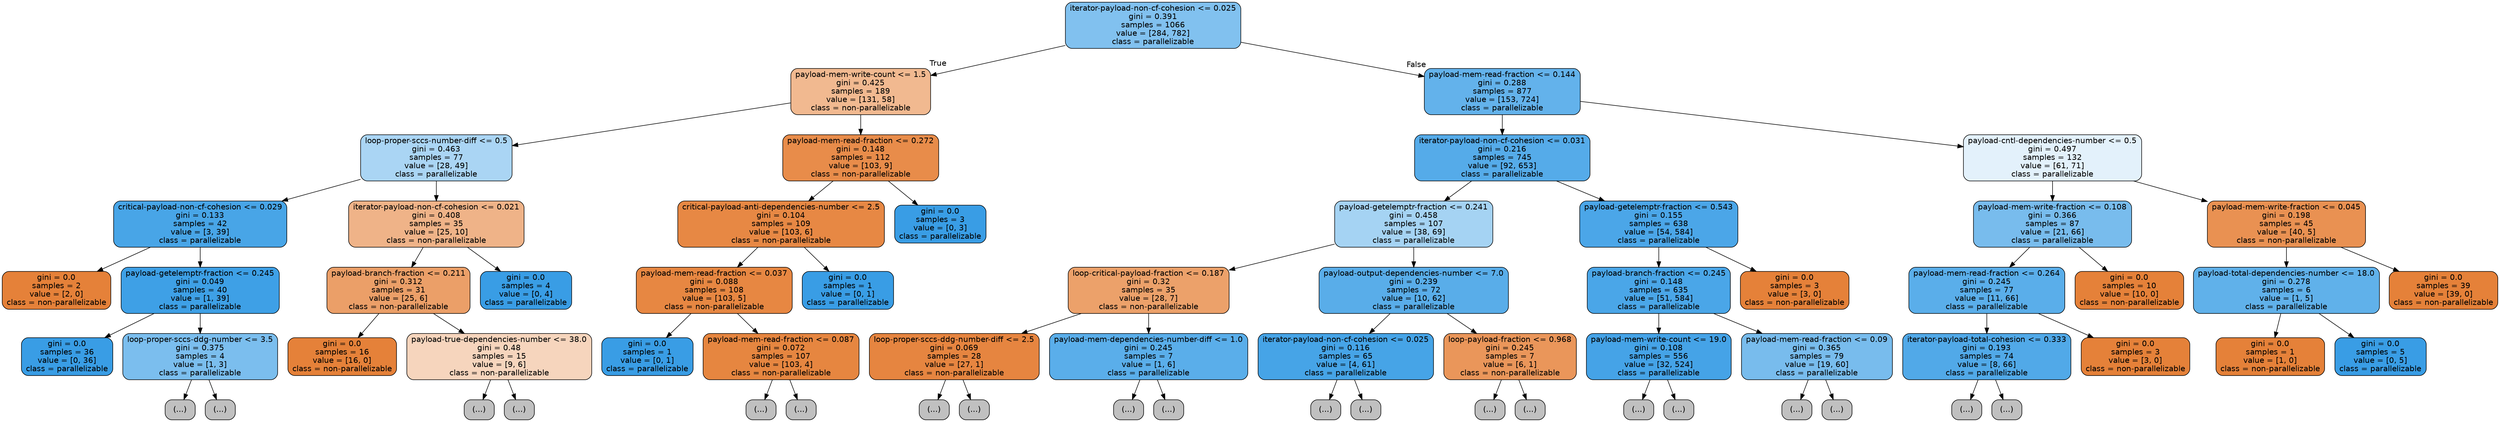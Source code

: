 digraph Tree {
node [shape=box, style="filled, rounded", color="black", fontname=helvetica] ;
edge [fontname=helvetica] ;
0 [label="iterator-payload-non-cf-cohesion <= 0.025\ngini = 0.391\nsamples = 1066\nvalue = [284, 782]\nclass = parallelizable", fillcolor="#399de5a2"] ;
1 [label="payload-mem-write-count <= 1.5\ngini = 0.425\nsamples = 189\nvalue = [131, 58]\nclass = non-parallelizable", fillcolor="#e581398e"] ;
0 -> 1 [labeldistance=2.5, labelangle=45, headlabel="True"] ;
2 [label="loop-proper-sccs-number-diff <= 0.5\ngini = 0.463\nsamples = 77\nvalue = [28, 49]\nclass = parallelizable", fillcolor="#399de56d"] ;
1 -> 2 ;
3 [label="critical-payload-non-cf-cohesion <= 0.029\ngini = 0.133\nsamples = 42\nvalue = [3, 39]\nclass = parallelizable", fillcolor="#399de5eb"] ;
2 -> 3 ;
4 [label="gini = 0.0\nsamples = 2\nvalue = [2, 0]\nclass = non-parallelizable", fillcolor="#e58139ff"] ;
3 -> 4 ;
5 [label="payload-getelemptr-fraction <= 0.245\ngini = 0.049\nsamples = 40\nvalue = [1, 39]\nclass = parallelizable", fillcolor="#399de5f8"] ;
3 -> 5 ;
6 [label="gini = 0.0\nsamples = 36\nvalue = [0, 36]\nclass = parallelizable", fillcolor="#399de5ff"] ;
5 -> 6 ;
7 [label="loop-proper-sccs-ddg-number <= 3.5\ngini = 0.375\nsamples = 4\nvalue = [1, 3]\nclass = parallelizable", fillcolor="#399de5aa"] ;
5 -> 7 ;
8 [label="(...)", fillcolor="#C0C0C0"] ;
7 -> 8 ;
9 [label="(...)", fillcolor="#C0C0C0"] ;
7 -> 9 ;
10 [label="iterator-payload-non-cf-cohesion <= 0.021\ngini = 0.408\nsamples = 35\nvalue = [25, 10]\nclass = non-parallelizable", fillcolor="#e5813999"] ;
2 -> 10 ;
11 [label="payload-branch-fraction <= 0.211\ngini = 0.312\nsamples = 31\nvalue = [25, 6]\nclass = non-parallelizable", fillcolor="#e58139c2"] ;
10 -> 11 ;
12 [label="gini = 0.0\nsamples = 16\nvalue = [16, 0]\nclass = non-parallelizable", fillcolor="#e58139ff"] ;
11 -> 12 ;
13 [label="payload-true-dependencies-number <= 38.0\ngini = 0.48\nsamples = 15\nvalue = [9, 6]\nclass = non-parallelizable", fillcolor="#e5813955"] ;
11 -> 13 ;
14 [label="(...)", fillcolor="#C0C0C0"] ;
13 -> 14 ;
19 [label="(...)", fillcolor="#C0C0C0"] ;
13 -> 19 ;
22 [label="gini = 0.0\nsamples = 4\nvalue = [0, 4]\nclass = parallelizable", fillcolor="#399de5ff"] ;
10 -> 22 ;
23 [label="payload-mem-read-fraction <= 0.272\ngini = 0.148\nsamples = 112\nvalue = [103, 9]\nclass = non-parallelizable", fillcolor="#e58139e9"] ;
1 -> 23 ;
24 [label="critical-payload-anti-dependencies-number <= 2.5\ngini = 0.104\nsamples = 109\nvalue = [103, 6]\nclass = non-parallelizable", fillcolor="#e58139f0"] ;
23 -> 24 ;
25 [label="payload-mem-read-fraction <= 0.037\ngini = 0.088\nsamples = 108\nvalue = [103, 5]\nclass = non-parallelizable", fillcolor="#e58139f3"] ;
24 -> 25 ;
26 [label="gini = 0.0\nsamples = 1\nvalue = [0, 1]\nclass = parallelizable", fillcolor="#399de5ff"] ;
25 -> 26 ;
27 [label="payload-mem-read-fraction <= 0.087\ngini = 0.072\nsamples = 107\nvalue = [103, 4]\nclass = non-parallelizable", fillcolor="#e58139f5"] ;
25 -> 27 ;
28 [label="(...)", fillcolor="#C0C0C0"] ;
27 -> 28 ;
37 [label="(...)", fillcolor="#C0C0C0"] ;
27 -> 37 ;
38 [label="gini = 0.0\nsamples = 1\nvalue = [0, 1]\nclass = parallelizable", fillcolor="#399de5ff"] ;
24 -> 38 ;
39 [label="gini = 0.0\nsamples = 3\nvalue = [0, 3]\nclass = parallelizable", fillcolor="#399de5ff"] ;
23 -> 39 ;
40 [label="payload-mem-read-fraction <= 0.144\ngini = 0.288\nsamples = 877\nvalue = [153, 724]\nclass = parallelizable", fillcolor="#399de5c9"] ;
0 -> 40 [labeldistance=2.5, labelangle=-45, headlabel="False"] ;
41 [label="iterator-payload-non-cf-cohesion <= 0.031\ngini = 0.216\nsamples = 745\nvalue = [92, 653]\nclass = parallelizable", fillcolor="#399de5db"] ;
40 -> 41 ;
42 [label="payload-getelemptr-fraction <= 0.241\ngini = 0.458\nsamples = 107\nvalue = [38, 69]\nclass = parallelizable", fillcolor="#399de573"] ;
41 -> 42 ;
43 [label="loop-critical-payload-fraction <= 0.187\ngini = 0.32\nsamples = 35\nvalue = [28, 7]\nclass = non-parallelizable", fillcolor="#e58139bf"] ;
42 -> 43 ;
44 [label="loop-proper-sccs-ddg-number-diff <= 2.5\ngini = 0.069\nsamples = 28\nvalue = [27, 1]\nclass = non-parallelizable", fillcolor="#e58139f6"] ;
43 -> 44 ;
45 [label="(...)", fillcolor="#C0C0C0"] ;
44 -> 45 ;
46 [label="(...)", fillcolor="#C0C0C0"] ;
44 -> 46 ;
47 [label="payload-mem-dependencies-number-diff <= 1.0\ngini = 0.245\nsamples = 7\nvalue = [1, 6]\nclass = parallelizable", fillcolor="#399de5d4"] ;
43 -> 47 ;
48 [label="(...)", fillcolor="#C0C0C0"] ;
47 -> 48 ;
49 [label="(...)", fillcolor="#C0C0C0"] ;
47 -> 49 ;
50 [label="payload-output-dependencies-number <= 7.0\ngini = 0.239\nsamples = 72\nvalue = [10, 62]\nclass = parallelizable", fillcolor="#399de5d6"] ;
42 -> 50 ;
51 [label="iterator-payload-non-cf-cohesion <= 0.025\ngini = 0.116\nsamples = 65\nvalue = [4, 61]\nclass = parallelizable", fillcolor="#399de5ee"] ;
50 -> 51 ;
52 [label="(...)", fillcolor="#C0C0C0"] ;
51 -> 52 ;
53 [label="(...)", fillcolor="#C0C0C0"] ;
51 -> 53 ;
62 [label="loop-payload-fraction <= 0.968\ngini = 0.245\nsamples = 7\nvalue = [6, 1]\nclass = non-parallelizable", fillcolor="#e58139d4"] ;
50 -> 62 ;
63 [label="(...)", fillcolor="#C0C0C0"] ;
62 -> 63 ;
64 [label="(...)", fillcolor="#C0C0C0"] ;
62 -> 64 ;
65 [label="payload-getelemptr-fraction <= 0.543\ngini = 0.155\nsamples = 638\nvalue = [54, 584]\nclass = parallelizable", fillcolor="#399de5e7"] ;
41 -> 65 ;
66 [label="payload-branch-fraction <= 0.245\ngini = 0.148\nsamples = 635\nvalue = [51, 584]\nclass = parallelizable", fillcolor="#399de5e9"] ;
65 -> 66 ;
67 [label="payload-mem-write-count <= 19.0\ngini = 0.108\nsamples = 556\nvalue = [32, 524]\nclass = parallelizable", fillcolor="#399de5ef"] ;
66 -> 67 ;
68 [label="(...)", fillcolor="#C0C0C0"] ;
67 -> 68 ;
139 [label="(...)", fillcolor="#C0C0C0"] ;
67 -> 139 ;
140 [label="payload-mem-read-fraction <= 0.09\ngini = 0.365\nsamples = 79\nvalue = [19, 60]\nclass = parallelizable", fillcolor="#399de5ae"] ;
66 -> 140 ;
141 [label="(...)", fillcolor="#C0C0C0"] ;
140 -> 141 ;
146 [label="(...)", fillcolor="#C0C0C0"] ;
140 -> 146 ;
151 [label="gini = 0.0\nsamples = 3\nvalue = [3, 0]\nclass = non-parallelizable", fillcolor="#e58139ff"] ;
65 -> 151 ;
152 [label="payload-cntl-dependencies-number <= 0.5\ngini = 0.497\nsamples = 132\nvalue = [61, 71]\nclass = parallelizable", fillcolor="#399de524"] ;
40 -> 152 ;
153 [label="payload-mem-write-fraction <= 0.108\ngini = 0.366\nsamples = 87\nvalue = [21, 66]\nclass = parallelizable", fillcolor="#399de5ae"] ;
152 -> 153 ;
154 [label="payload-mem-read-fraction <= 0.264\ngini = 0.245\nsamples = 77\nvalue = [11, 66]\nclass = parallelizable", fillcolor="#399de5d4"] ;
153 -> 154 ;
155 [label="iterator-payload-total-cohesion <= 0.333\ngini = 0.193\nsamples = 74\nvalue = [8, 66]\nclass = parallelizable", fillcolor="#399de5e0"] ;
154 -> 155 ;
156 [label="(...)", fillcolor="#C0C0C0"] ;
155 -> 156 ;
157 [label="(...)", fillcolor="#C0C0C0"] ;
155 -> 157 ;
180 [label="gini = 0.0\nsamples = 3\nvalue = [3, 0]\nclass = non-parallelizable", fillcolor="#e58139ff"] ;
154 -> 180 ;
181 [label="gini = 0.0\nsamples = 10\nvalue = [10, 0]\nclass = non-parallelizable", fillcolor="#e58139ff"] ;
153 -> 181 ;
182 [label="payload-mem-write-fraction <= 0.045\ngini = 0.198\nsamples = 45\nvalue = [40, 5]\nclass = non-parallelizable", fillcolor="#e58139df"] ;
152 -> 182 ;
183 [label="payload-total-dependencies-number <= 18.0\ngini = 0.278\nsamples = 6\nvalue = [1, 5]\nclass = parallelizable", fillcolor="#399de5cc"] ;
182 -> 183 ;
184 [label="gini = 0.0\nsamples = 1\nvalue = [1, 0]\nclass = non-parallelizable", fillcolor="#e58139ff"] ;
183 -> 184 ;
185 [label="gini = 0.0\nsamples = 5\nvalue = [0, 5]\nclass = parallelizable", fillcolor="#399de5ff"] ;
183 -> 185 ;
186 [label="gini = 0.0\nsamples = 39\nvalue = [39, 0]\nclass = non-parallelizable", fillcolor="#e58139ff"] ;
182 -> 186 ;
}